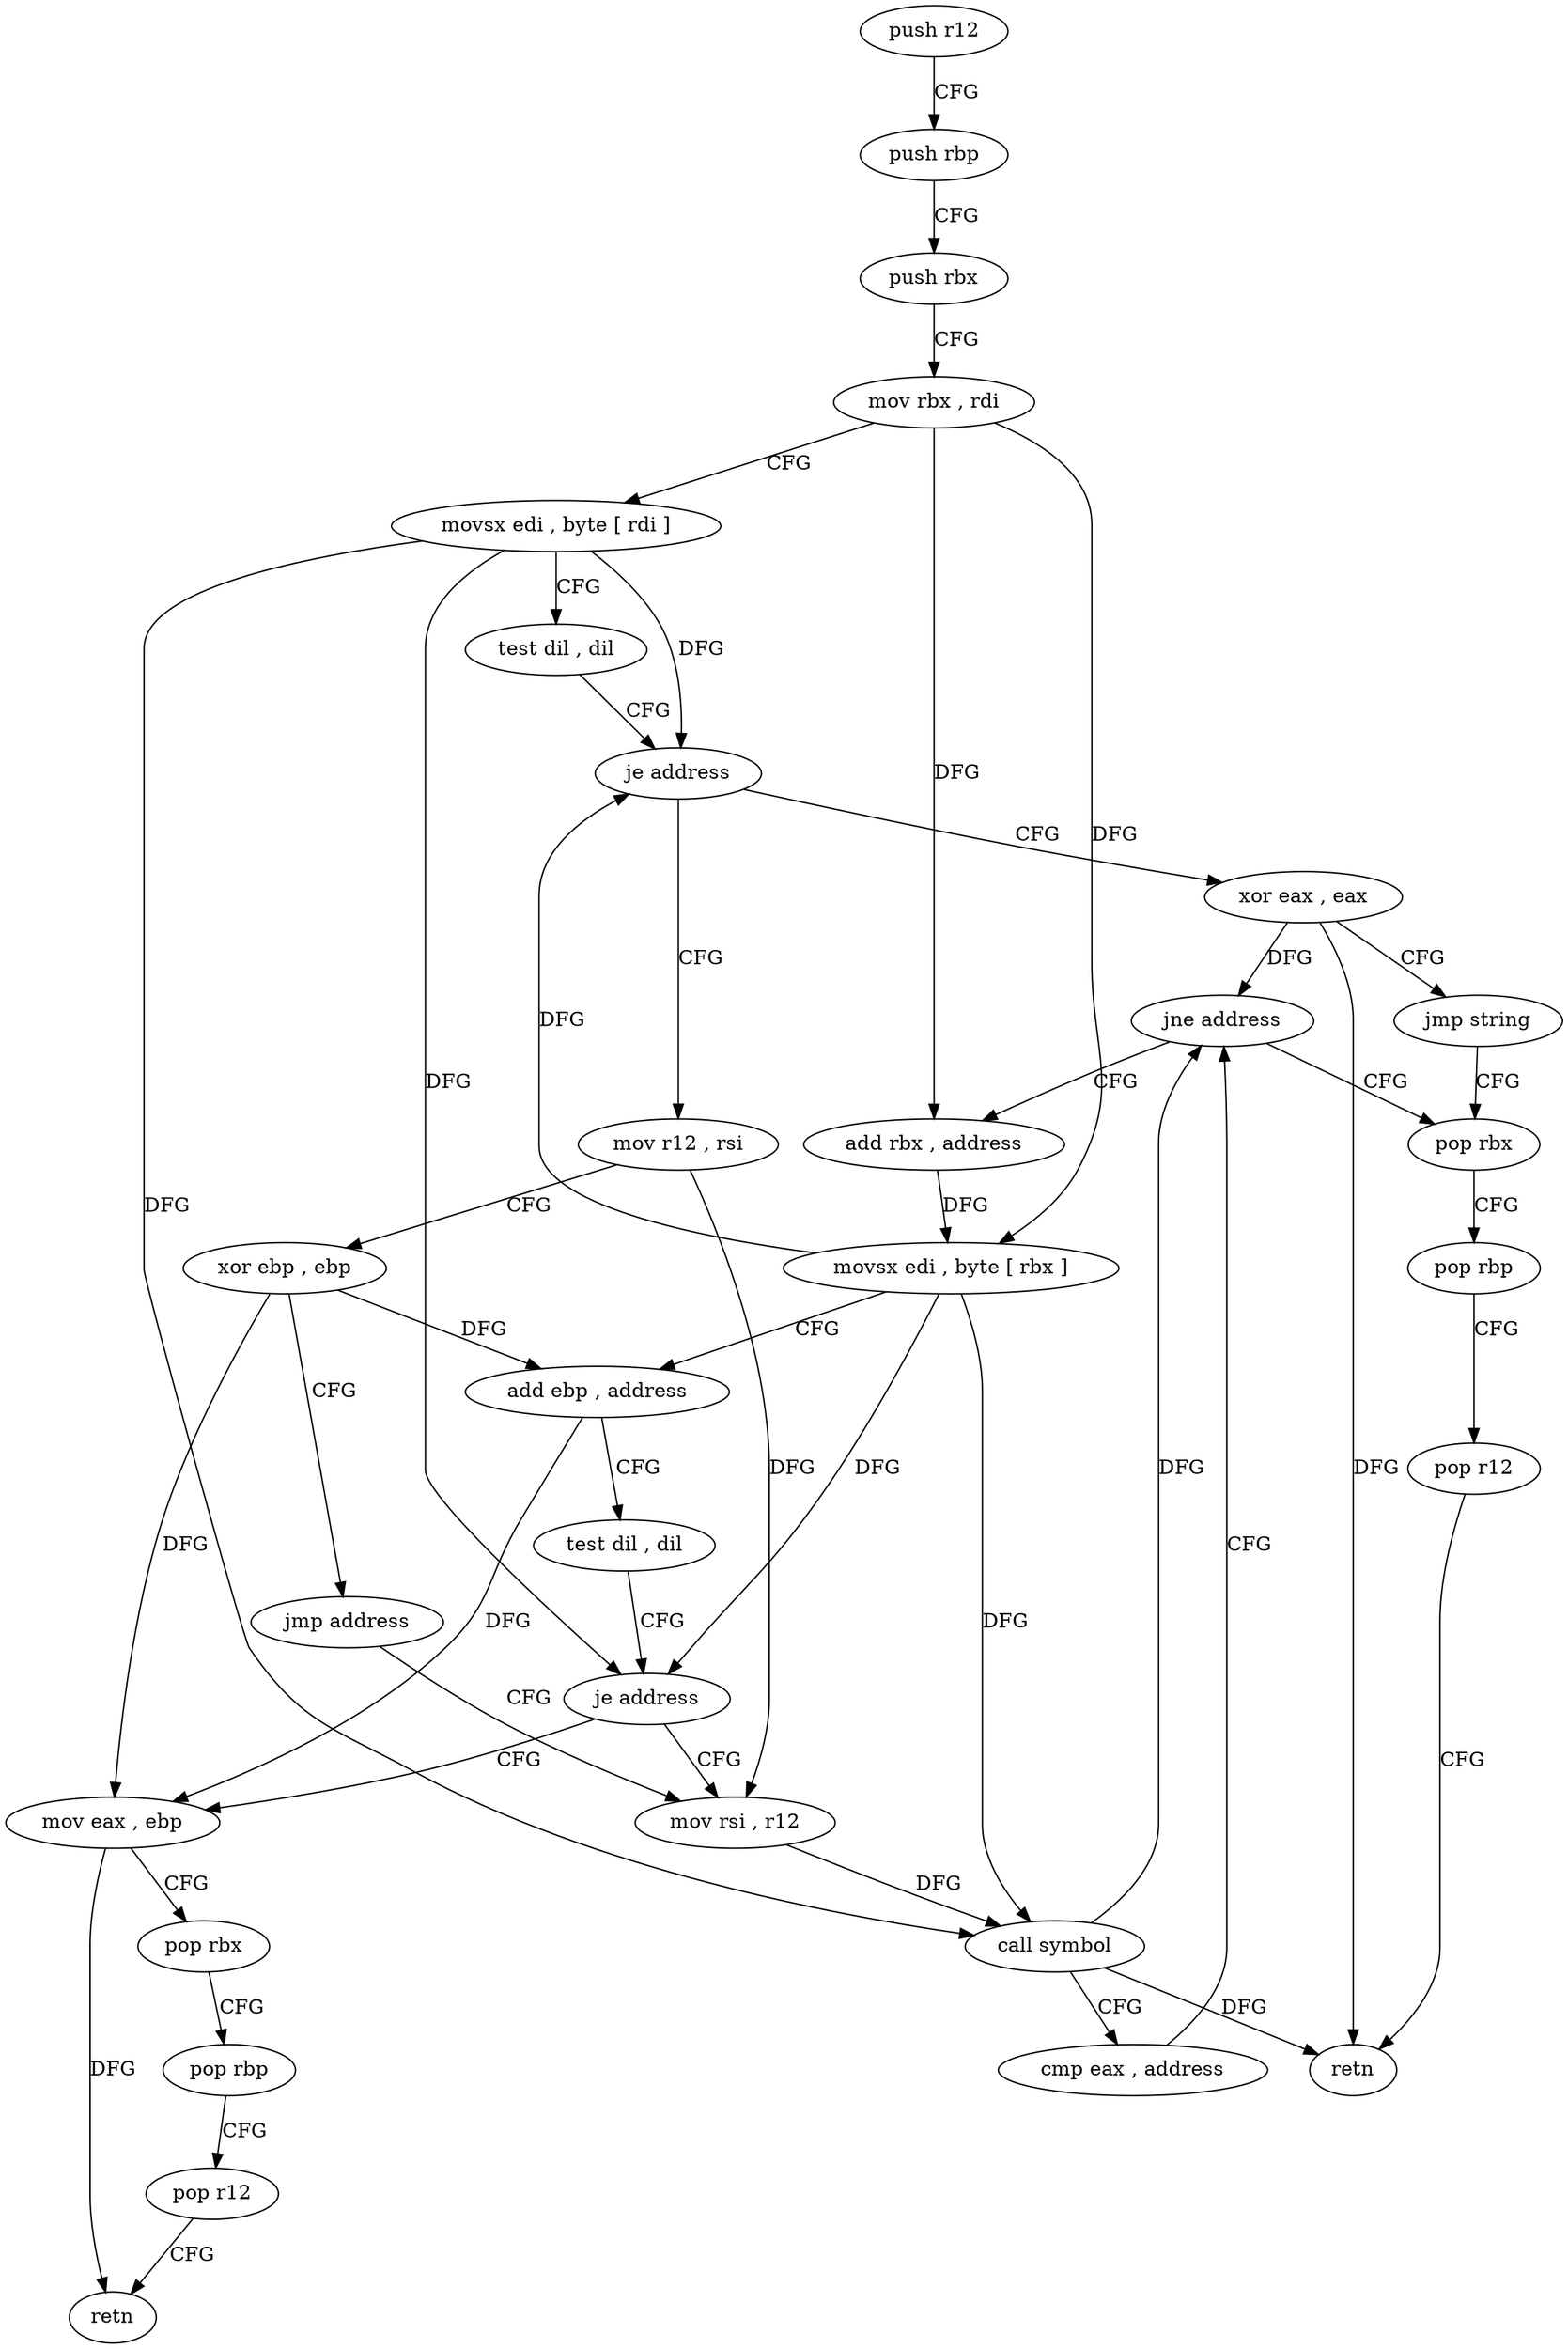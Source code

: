 digraph "func" {
"152608" [label = "push r12" ]
"152610" [label = "push rbp" ]
"152611" [label = "push rbx" ]
"152612" [label = "mov rbx , rdi" ]
"152615" [label = "movsx edi , byte [ rdi ]" ]
"152618" [label = "test dil , dil" ]
"152621" [label = "je address" ]
"152687" [label = "xor eax , eax" ]
"152623" [label = "mov r12 , rsi" ]
"152689" [label = "jmp string" ]
"152668" [label = "pop rbx" ]
"152626" [label = "xor ebp , ebp" ]
"152628" [label = "jmp address" ]
"152655" [label = "mov rsi , r12" ]
"152669" [label = "pop rbp" ]
"152670" [label = "pop r12" ]
"152672" [label = "retn" ]
"152658" [label = "call symbol" ]
"152663" [label = "cmp eax , address" ]
"152666" [label = "jne address" ]
"152640" [label = "add rbx , address" ]
"152644" [label = "movsx edi , byte [ rbx ]" ]
"152647" [label = "add ebp , address" ]
"152650" [label = "test dil , dil" ]
"152653" [label = "je address" ]
"152680" [label = "mov eax , ebp" ]
"152682" [label = "pop rbx" ]
"152683" [label = "pop rbp" ]
"152684" [label = "pop r12" ]
"152686" [label = "retn" ]
"152608" -> "152610" [ label = "CFG" ]
"152610" -> "152611" [ label = "CFG" ]
"152611" -> "152612" [ label = "CFG" ]
"152612" -> "152615" [ label = "CFG" ]
"152612" -> "152640" [ label = "DFG" ]
"152612" -> "152644" [ label = "DFG" ]
"152615" -> "152618" [ label = "CFG" ]
"152615" -> "152621" [ label = "DFG" ]
"152615" -> "152658" [ label = "DFG" ]
"152615" -> "152653" [ label = "DFG" ]
"152618" -> "152621" [ label = "CFG" ]
"152621" -> "152687" [ label = "CFG" ]
"152621" -> "152623" [ label = "CFG" ]
"152687" -> "152689" [ label = "CFG" ]
"152687" -> "152672" [ label = "DFG" ]
"152687" -> "152666" [ label = "DFG" ]
"152623" -> "152626" [ label = "CFG" ]
"152623" -> "152655" [ label = "DFG" ]
"152689" -> "152668" [ label = "CFG" ]
"152668" -> "152669" [ label = "CFG" ]
"152626" -> "152628" [ label = "CFG" ]
"152626" -> "152647" [ label = "DFG" ]
"152626" -> "152680" [ label = "DFG" ]
"152628" -> "152655" [ label = "CFG" ]
"152655" -> "152658" [ label = "DFG" ]
"152669" -> "152670" [ label = "CFG" ]
"152670" -> "152672" [ label = "CFG" ]
"152658" -> "152663" [ label = "CFG" ]
"152658" -> "152672" [ label = "DFG" ]
"152658" -> "152666" [ label = "DFG" ]
"152663" -> "152666" [ label = "CFG" ]
"152666" -> "152640" [ label = "CFG" ]
"152666" -> "152668" [ label = "CFG" ]
"152640" -> "152644" [ label = "DFG" ]
"152644" -> "152647" [ label = "CFG" ]
"152644" -> "152621" [ label = "DFG" ]
"152644" -> "152658" [ label = "DFG" ]
"152644" -> "152653" [ label = "DFG" ]
"152647" -> "152650" [ label = "CFG" ]
"152647" -> "152680" [ label = "DFG" ]
"152650" -> "152653" [ label = "CFG" ]
"152653" -> "152680" [ label = "CFG" ]
"152653" -> "152655" [ label = "CFG" ]
"152680" -> "152682" [ label = "CFG" ]
"152680" -> "152686" [ label = "DFG" ]
"152682" -> "152683" [ label = "CFG" ]
"152683" -> "152684" [ label = "CFG" ]
"152684" -> "152686" [ label = "CFG" ]
}

